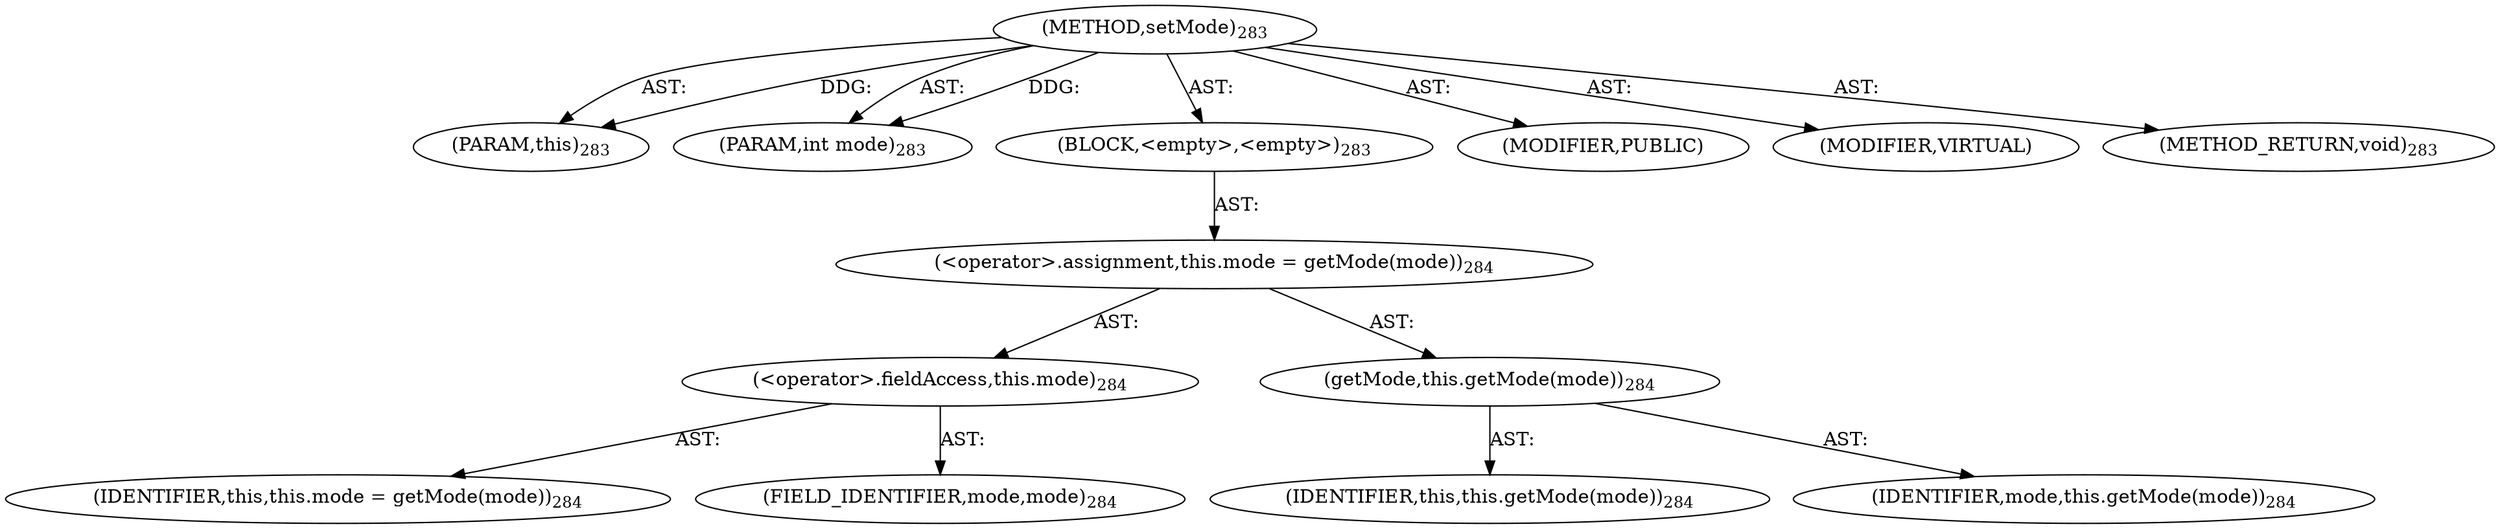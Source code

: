 digraph "setMode" {  
"111669149709" [label = <(METHOD,setMode)<SUB>283</SUB>> ]
"115964117000" [label = <(PARAM,this)<SUB>283</SUB>> ]
"115964117013" [label = <(PARAM,int mode)<SUB>283</SUB>> ]
"25769803795" [label = <(BLOCK,&lt;empty&gt;,&lt;empty&gt;)<SUB>283</SUB>> ]
"30064771169" [label = <(&lt;operator&gt;.assignment,this.mode = getMode(mode))<SUB>284</SUB>> ]
"30064771170" [label = <(&lt;operator&gt;.fieldAccess,this.mode)<SUB>284</SUB>> ]
"68719476748" [label = <(IDENTIFIER,this,this.mode = getMode(mode))<SUB>284</SUB>> ]
"55834574872" [label = <(FIELD_IDENTIFIER,mode,mode)<SUB>284</SUB>> ]
"30064771171" [label = <(getMode,this.getMode(mode))<SUB>284</SUB>> ]
"68719476749" [label = <(IDENTIFIER,this,this.getMode(mode))<SUB>284</SUB>> ]
"68719476821" [label = <(IDENTIFIER,mode,this.getMode(mode))<SUB>284</SUB>> ]
"133143986210" [label = <(MODIFIER,PUBLIC)> ]
"133143986211" [label = <(MODIFIER,VIRTUAL)> ]
"128849018893" [label = <(METHOD_RETURN,void)<SUB>283</SUB>> ]
  "111669149709" -> "115964117000"  [ label = "AST: "] 
  "111669149709" -> "115964117013"  [ label = "AST: "] 
  "111669149709" -> "25769803795"  [ label = "AST: "] 
  "111669149709" -> "133143986210"  [ label = "AST: "] 
  "111669149709" -> "133143986211"  [ label = "AST: "] 
  "111669149709" -> "128849018893"  [ label = "AST: "] 
  "25769803795" -> "30064771169"  [ label = "AST: "] 
  "30064771169" -> "30064771170"  [ label = "AST: "] 
  "30064771169" -> "30064771171"  [ label = "AST: "] 
  "30064771170" -> "68719476748"  [ label = "AST: "] 
  "30064771170" -> "55834574872"  [ label = "AST: "] 
  "30064771171" -> "68719476749"  [ label = "AST: "] 
  "30064771171" -> "68719476821"  [ label = "AST: "] 
  "111669149709" -> "115964117000"  [ label = "DDG: "] 
  "111669149709" -> "115964117013"  [ label = "DDG: "] 
}
